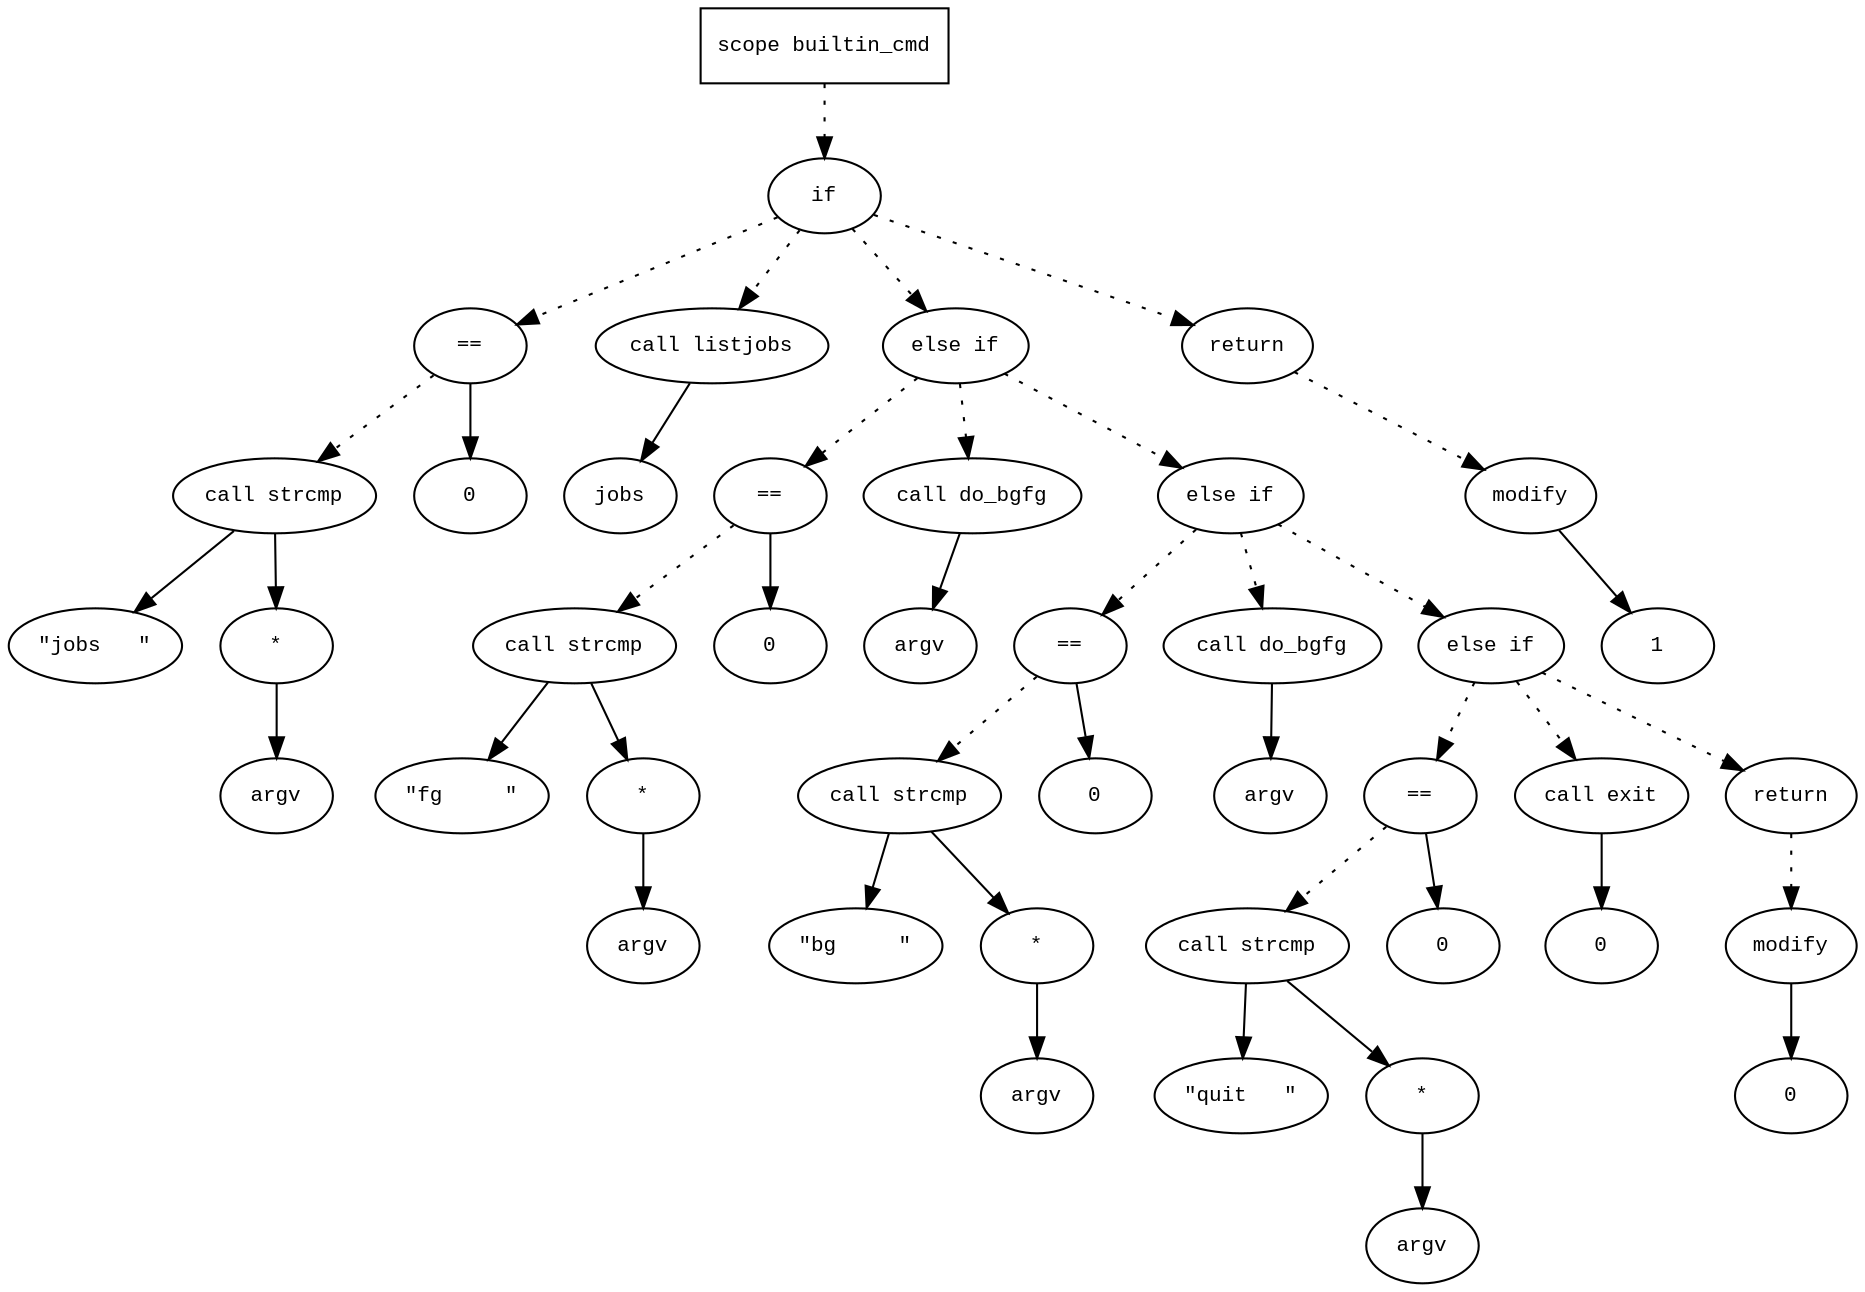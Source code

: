 digraph AST {
  graph [fontname="Times New Roman",fontsize=10];
  node  [fontname="Courier New",fontsize=10];
  edge  [fontname="Times New Roman",fontsize=10];

  node1 [label="scope builtin_cmd",shape=box];
  node2 [label="if",shape=ellipse];
  node1 -> node2 [style=dotted];
  node3 [label="==",shape=ellipse];
  node4 [label="call strcmp",shape=ellipse];
  node5 [label="\"jobs   \"",shape=ellipse];
  node4 -> node5;
  node6 [label="*",shape=ellipse];
  node7 [label="argv",shape=ellipse];
  node6 -> node7;
  node4 -> node6;
  node3 -> node4 [style=dotted];
  node8 [label="0",shape=ellipse];
  node3 -> node8;
  node2 -> node3 [style=dotted];
  node9 [label="call listjobs",shape=ellipse];
  node10 [label="jobs",shape=ellipse];
  node9 -> node10;
  node2 -> node9 [style=dotted];
  node11 [label="else if",shape=ellipse];
  node2 -> node11 [style=dotted];
  node12 [label="==",shape=ellipse];
  node13 [label="call strcmp",shape=ellipse];
  node14 [label="\"fg     \"",shape=ellipse];
  node13 -> node14;
  node15 [label="*",shape=ellipse];
  node16 [label="argv",shape=ellipse];
  node15 -> node16;
  node13 -> node15;
  node12 -> node13 [style=dotted];
  node17 [label="0",shape=ellipse];
  node12 -> node17;
  node11 -> node12 [style=dotted];
  node18 [label="call do_bgfg",shape=ellipse];
  node19 [label="argv",shape=ellipse];
  node18 -> node19;
  node11 -> node18 [style=dotted];
  node20 [label="else if",shape=ellipse];
  node11 -> node20 [style=dotted];
  node21 [label="==",shape=ellipse];
  node22 [label="call strcmp",shape=ellipse];
  node23 [label="\"bg     \"",shape=ellipse];
  node22 -> node23;
  node24 [label="*",shape=ellipse];
  node25 [label="argv",shape=ellipse];
  node24 -> node25;
  node22 -> node24;
  node21 -> node22 [style=dotted];
  node26 [label="0",shape=ellipse];
  node21 -> node26;
  node20 -> node21 [style=dotted];
  node27 [label="call do_bgfg",shape=ellipse];
  node28 [label="argv",shape=ellipse];
  node27 -> node28;
  node20 -> node27 [style=dotted];
  node29 [label="else if",shape=ellipse];
  node20 -> node29 [style=dotted];
  node30 [label="==",shape=ellipse];
  node31 [label="call strcmp",shape=ellipse];
  node32 [label="\"quit   \"",shape=ellipse];
  node31 -> node32;
  node33 [label="*",shape=ellipse];
  node34 [label="argv",shape=ellipse];
  node33 -> node34;
  node31 -> node33;
  node30 -> node31 [style=dotted];
  node35 [label="0",shape=ellipse];
  node30 -> node35;
  node29 -> node30 [style=dotted];
  node36 [label="call exit",shape=ellipse];
  node37 [label="0",shape=ellipse];
  node36 -> node37;
  node29 -> node36 [style=dotted];
  node38 [label="return",shape=ellipse];
  node39 [label="modify",shape=ellipse];
  node40 [label="0",shape=ellipse];
  node39 -> node40;
  node38 -> node39 [style=dotted];
  node29 -> node38 [style=dotted];
  node41 [label="return",shape=ellipse];
  node42 [label="modify",shape=ellipse];
  node43 [label="1",shape=ellipse];
  node42 -> node43;
  node41 -> node42 [style=dotted];
  node2 -> node41 [style=dotted];
} 